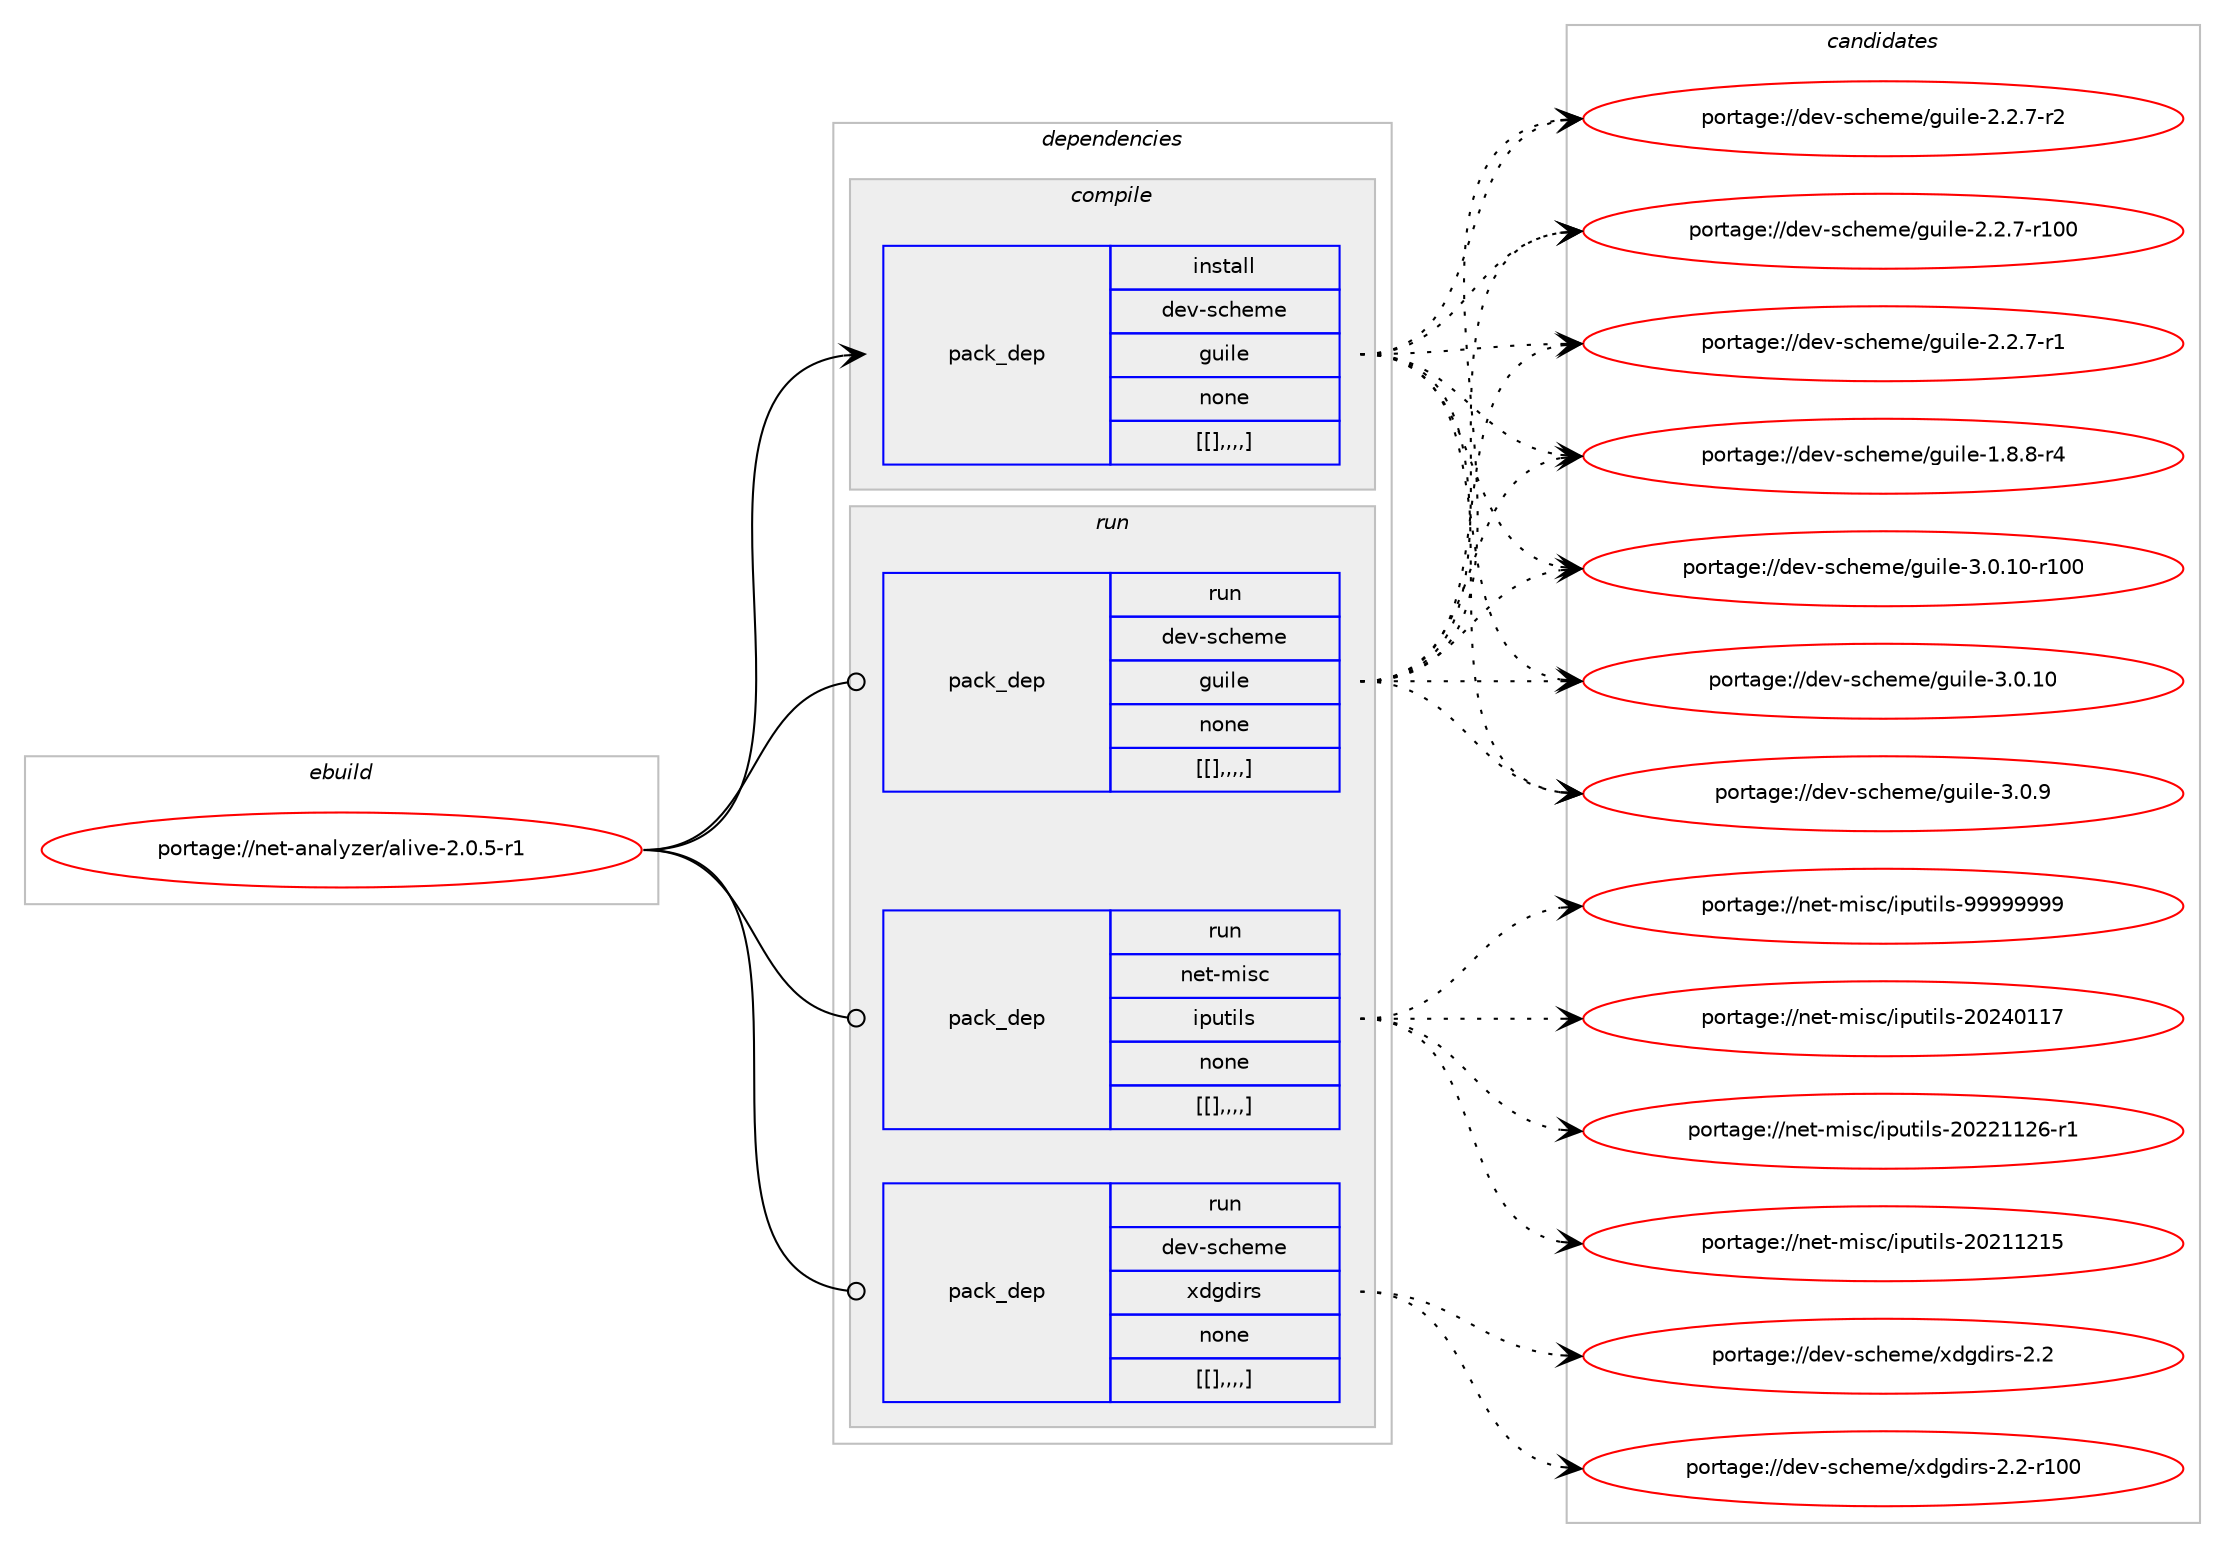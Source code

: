 digraph prolog {

# *************
# Graph options
# *************

newrank=true;
concentrate=true;
compound=true;
graph [rankdir=LR,fontname=Helvetica,fontsize=10,ranksep=1.5];#, ranksep=2.5, nodesep=0.2];
edge  [arrowhead=vee];
node  [fontname=Helvetica,fontsize=10];

# **********
# The ebuild
# **********

subgraph cluster_leftcol {
color=gray;
label=<<i>ebuild</i>>;
id [label="portage://net-analyzer/alive-2.0.5-r1", color=red, width=4, href="../net-analyzer/alive-2.0.5-r1.svg"];
}

# ****************
# The dependencies
# ****************

subgraph cluster_midcol {
color=gray;
label=<<i>dependencies</i>>;
subgraph cluster_compile {
fillcolor="#eeeeee";
style=filled;
label=<<i>compile</i>>;
subgraph pack254576 {
dependency348030 [label=<<TABLE BORDER="0" CELLBORDER="1" CELLSPACING="0" CELLPADDING="4" WIDTH="220"><TR><TD ROWSPAN="6" CELLPADDING="30">pack_dep</TD></TR><TR><TD WIDTH="110">install</TD></TR><TR><TD>dev-scheme</TD></TR><TR><TD>guile</TD></TR><TR><TD>none</TD></TR><TR><TD>[[],,,,]</TD></TR></TABLE>>, shape=none, color=blue];
}
id:e -> dependency348030:w [weight=20,style="solid",arrowhead="vee"];
}
subgraph cluster_compileandrun {
fillcolor="#eeeeee";
style=filled;
label=<<i>compile and run</i>>;
}
subgraph cluster_run {
fillcolor="#eeeeee";
style=filled;
label=<<i>run</i>>;
subgraph pack254577 {
dependency348031 [label=<<TABLE BORDER="0" CELLBORDER="1" CELLSPACING="0" CELLPADDING="4" WIDTH="220"><TR><TD ROWSPAN="6" CELLPADDING="30">pack_dep</TD></TR><TR><TD WIDTH="110">run</TD></TR><TR><TD>dev-scheme</TD></TR><TR><TD>guile</TD></TR><TR><TD>none</TD></TR><TR><TD>[[],,,,]</TD></TR></TABLE>>, shape=none, color=blue];
}
id:e -> dependency348031:w [weight=20,style="solid",arrowhead="odot"];
subgraph pack254578 {
dependency348032 [label=<<TABLE BORDER="0" CELLBORDER="1" CELLSPACING="0" CELLPADDING="4" WIDTH="220"><TR><TD ROWSPAN="6" CELLPADDING="30">pack_dep</TD></TR><TR><TD WIDTH="110">run</TD></TR><TR><TD>dev-scheme</TD></TR><TR><TD>xdgdirs</TD></TR><TR><TD>none</TD></TR><TR><TD>[[],,,,]</TD></TR></TABLE>>, shape=none, color=blue];
}
id:e -> dependency348032:w [weight=20,style="solid",arrowhead="odot"];
subgraph pack254579 {
dependency348033 [label=<<TABLE BORDER="0" CELLBORDER="1" CELLSPACING="0" CELLPADDING="4" WIDTH="220"><TR><TD ROWSPAN="6" CELLPADDING="30">pack_dep</TD></TR><TR><TD WIDTH="110">run</TD></TR><TR><TD>net-misc</TD></TR><TR><TD>iputils</TD></TR><TR><TD>none</TD></TR><TR><TD>[[],,,,]</TD></TR></TABLE>>, shape=none, color=blue];
}
id:e -> dependency348033:w [weight=20,style="solid",arrowhead="odot"];
}
}

# **************
# The candidates
# **************

subgraph cluster_choices {
rank=same;
color=gray;
label=<<i>candidates</i>>;

subgraph choice254576 {
color=black;
nodesep=1;
choice1001011184511599104101109101471031171051081014551464846494845114494848 [label="portage://dev-scheme/guile-3.0.10-r100", color=red, width=4,href="../dev-scheme/guile-3.0.10-r100.svg"];
choice10010111845115991041011091014710311710510810145514648464948 [label="portage://dev-scheme/guile-3.0.10", color=red, width=4,href="../dev-scheme/guile-3.0.10.svg"];
choice100101118451159910410110910147103117105108101455146484657 [label="portage://dev-scheme/guile-3.0.9", color=red, width=4,href="../dev-scheme/guile-3.0.9.svg"];
choice1001011184511599104101109101471031171051081014550465046554511450 [label="portage://dev-scheme/guile-2.2.7-r2", color=red, width=4,href="../dev-scheme/guile-2.2.7-r2.svg"];
choice10010111845115991041011091014710311710510810145504650465545114494848 [label="portage://dev-scheme/guile-2.2.7-r100", color=red, width=4,href="../dev-scheme/guile-2.2.7-r100.svg"];
choice1001011184511599104101109101471031171051081014550465046554511449 [label="portage://dev-scheme/guile-2.2.7-r1", color=red, width=4,href="../dev-scheme/guile-2.2.7-r1.svg"];
choice1001011184511599104101109101471031171051081014549465646564511452 [label="portage://dev-scheme/guile-1.8.8-r4", color=red, width=4,href="../dev-scheme/guile-1.8.8-r4.svg"];
dependency348030:e -> choice1001011184511599104101109101471031171051081014551464846494845114494848:w [style=dotted,weight="100"];
dependency348030:e -> choice10010111845115991041011091014710311710510810145514648464948:w [style=dotted,weight="100"];
dependency348030:e -> choice100101118451159910410110910147103117105108101455146484657:w [style=dotted,weight="100"];
dependency348030:e -> choice1001011184511599104101109101471031171051081014550465046554511450:w [style=dotted,weight="100"];
dependency348030:e -> choice10010111845115991041011091014710311710510810145504650465545114494848:w [style=dotted,weight="100"];
dependency348030:e -> choice1001011184511599104101109101471031171051081014550465046554511449:w [style=dotted,weight="100"];
dependency348030:e -> choice1001011184511599104101109101471031171051081014549465646564511452:w [style=dotted,weight="100"];
}
subgraph choice254577 {
color=black;
nodesep=1;
choice1001011184511599104101109101471031171051081014551464846494845114494848 [label="portage://dev-scheme/guile-3.0.10-r100", color=red, width=4,href="../dev-scheme/guile-3.0.10-r100.svg"];
choice10010111845115991041011091014710311710510810145514648464948 [label="portage://dev-scheme/guile-3.0.10", color=red, width=4,href="../dev-scheme/guile-3.0.10.svg"];
choice100101118451159910410110910147103117105108101455146484657 [label="portage://dev-scheme/guile-3.0.9", color=red, width=4,href="../dev-scheme/guile-3.0.9.svg"];
choice1001011184511599104101109101471031171051081014550465046554511450 [label="portage://dev-scheme/guile-2.2.7-r2", color=red, width=4,href="../dev-scheme/guile-2.2.7-r2.svg"];
choice10010111845115991041011091014710311710510810145504650465545114494848 [label="portage://dev-scheme/guile-2.2.7-r100", color=red, width=4,href="../dev-scheme/guile-2.2.7-r100.svg"];
choice1001011184511599104101109101471031171051081014550465046554511449 [label="portage://dev-scheme/guile-2.2.7-r1", color=red, width=4,href="../dev-scheme/guile-2.2.7-r1.svg"];
choice1001011184511599104101109101471031171051081014549465646564511452 [label="portage://dev-scheme/guile-1.8.8-r4", color=red, width=4,href="../dev-scheme/guile-1.8.8-r4.svg"];
dependency348031:e -> choice1001011184511599104101109101471031171051081014551464846494845114494848:w [style=dotted,weight="100"];
dependency348031:e -> choice10010111845115991041011091014710311710510810145514648464948:w [style=dotted,weight="100"];
dependency348031:e -> choice100101118451159910410110910147103117105108101455146484657:w [style=dotted,weight="100"];
dependency348031:e -> choice1001011184511599104101109101471031171051081014550465046554511450:w [style=dotted,weight="100"];
dependency348031:e -> choice10010111845115991041011091014710311710510810145504650465545114494848:w [style=dotted,weight="100"];
dependency348031:e -> choice1001011184511599104101109101471031171051081014550465046554511449:w [style=dotted,weight="100"];
dependency348031:e -> choice1001011184511599104101109101471031171051081014549465646564511452:w [style=dotted,weight="100"];
}
subgraph choice254578 {
color=black;
nodesep=1;
choice1001011184511599104101109101471201001031001051141154550465045114494848 [label="portage://dev-scheme/xdgdirs-2.2-r100", color=red, width=4,href="../dev-scheme/xdgdirs-2.2-r100.svg"];
choice10010111845115991041011091014712010010310010511411545504650 [label="portage://dev-scheme/xdgdirs-2.2", color=red, width=4,href="../dev-scheme/xdgdirs-2.2.svg"];
dependency348032:e -> choice1001011184511599104101109101471201001031001051141154550465045114494848:w [style=dotted,weight="100"];
dependency348032:e -> choice10010111845115991041011091014712010010310010511411545504650:w [style=dotted,weight="100"];
}
subgraph choice254579 {
color=black;
nodesep=1;
choice110101116451091051159947105112117116105108115455757575757575757 [label="portage://net-misc/iputils-99999999", color=red, width=4,href="../net-misc/iputils-99999999.svg"];
choice110101116451091051159947105112117116105108115455048505248494955 [label="portage://net-misc/iputils-20240117", color=red, width=4,href="../net-misc/iputils-20240117.svg"];
choice1101011164510910511599471051121171161051081154550485050494950544511449 [label="portage://net-misc/iputils-20221126-r1", color=red, width=4,href="../net-misc/iputils-20221126-r1.svg"];
choice110101116451091051159947105112117116105108115455048504949504953 [label="portage://net-misc/iputils-20211215", color=red, width=4,href="../net-misc/iputils-20211215.svg"];
dependency348033:e -> choice110101116451091051159947105112117116105108115455757575757575757:w [style=dotted,weight="100"];
dependency348033:e -> choice110101116451091051159947105112117116105108115455048505248494955:w [style=dotted,weight="100"];
dependency348033:e -> choice1101011164510910511599471051121171161051081154550485050494950544511449:w [style=dotted,weight="100"];
dependency348033:e -> choice110101116451091051159947105112117116105108115455048504949504953:w [style=dotted,weight="100"];
}
}

}

